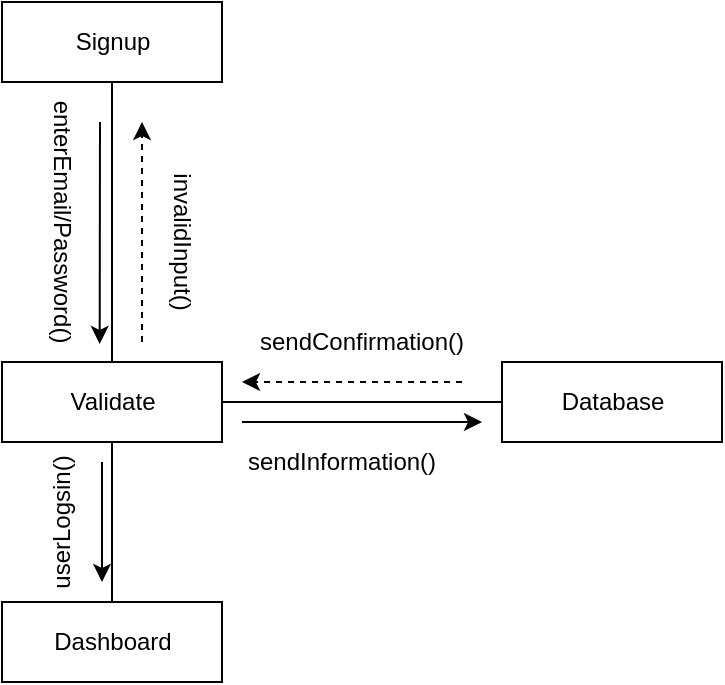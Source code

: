 <mxfile version="13.1.0" type="github"><diagram id="wJ7ncLKj-3MX3ocSQTVp" name="Page-1"><mxGraphModel dx="1038" dy="548" grid="1" gridSize="10" guides="1" tooltips="1" connect="1" arrows="1" fold="1" page="1" pageScale="1" pageWidth="827" pageHeight="1169" math="0" shadow="0"><root><mxCell id="0"/><mxCell id="1" parent="0"/><mxCell id="0aHW7O1rXh09TMbPSaJd-1" value="Validate" style="html=1;" vertex="1" parent="1"><mxGeometry x="290" y="240" width="110" height="40" as="geometry"/></mxCell><mxCell id="0aHW7O1rXh09TMbPSaJd-2" value="Signup" style="html=1;" vertex="1" parent="1"><mxGeometry x="290" y="60" width="110" height="40" as="geometry"/></mxCell><mxCell id="0aHW7O1rXh09TMbPSaJd-3" value="Dashboard" style="html=1;" vertex="1" parent="1"><mxGeometry x="290" y="360" width="110" height="40" as="geometry"/></mxCell><mxCell id="0aHW7O1rXh09TMbPSaJd-4" value="Database" style="html=1;" vertex="1" parent="1"><mxGeometry x="540" y="240" width="110" height="40" as="geometry"/></mxCell><mxCell id="0aHW7O1rXh09TMbPSaJd-5" value="" style="endArrow=none;html=1;entryX=0.5;entryY=1;entryDx=0;entryDy=0;exitX=0.5;exitY=0;exitDx=0;exitDy=0;" edge="1" parent="1" source="0aHW7O1rXh09TMbPSaJd-1" target="0aHW7O1rXh09TMbPSaJd-2"><mxGeometry width="50" height="50" relative="1" as="geometry"><mxPoint x="390" y="310" as="sourcePoint"/><mxPoint x="440" y="260" as="targetPoint"/></mxGeometry></mxCell><mxCell id="0aHW7O1rXh09TMbPSaJd-6" value="" style="endArrow=none;html=1;exitX=0.5;exitY=0;exitDx=0;exitDy=0;" edge="1" parent="1" source="0aHW7O1rXh09TMbPSaJd-3" target="0aHW7O1rXh09TMbPSaJd-1"><mxGeometry width="50" height="50" relative="1" as="geometry"><mxPoint x="390" y="310" as="sourcePoint"/><mxPoint x="440" y="260" as="targetPoint"/></mxGeometry></mxCell><mxCell id="0aHW7O1rXh09TMbPSaJd-7" value="" style="endArrow=none;html=1;entryX=0;entryY=0.5;entryDx=0;entryDy=0;exitX=1;exitY=0.5;exitDx=0;exitDy=0;" edge="1" parent="1" source="0aHW7O1rXh09TMbPSaJd-1" target="0aHW7O1rXh09TMbPSaJd-4"><mxGeometry width="50" height="50" relative="1" as="geometry"><mxPoint x="390" y="310" as="sourcePoint"/><mxPoint x="440" y="260" as="targetPoint"/></mxGeometry></mxCell><mxCell id="0aHW7O1rXh09TMbPSaJd-8" value="" style="endArrow=classic;html=1;entryX=0.444;entryY=-0.225;entryDx=0;entryDy=0;entryPerimeter=0;" edge="1" parent="1" target="0aHW7O1rXh09TMbPSaJd-1"><mxGeometry width="50" height="50" relative="1" as="geometry"><mxPoint x="339" y="120" as="sourcePoint"/><mxPoint x="440" y="260" as="targetPoint"/></mxGeometry></mxCell><mxCell id="0aHW7O1rXh09TMbPSaJd-9" value="enterEmail/Password()" style="text;html=1;strokeColor=none;fillColor=none;align=center;verticalAlign=middle;whiteSpace=wrap;rounded=0;rotation=90;" vertex="1" parent="1"><mxGeometry x="300" y="160" width="40" height="20" as="geometry"/></mxCell><mxCell id="0aHW7O1rXh09TMbPSaJd-12" value="" style="endArrow=classic;html=1;dashed=1;" edge="1" parent="1"><mxGeometry width="50" height="50" relative="1" as="geometry"><mxPoint x="360" y="230" as="sourcePoint"/><mxPoint x="360" y="120" as="targetPoint"/></mxGeometry></mxCell><mxCell id="0aHW7O1rXh09TMbPSaJd-13" value="" style="endArrow=classic;html=1;" edge="1" parent="1"><mxGeometry width="50" height="50" relative="1" as="geometry"><mxPoint x="410" y="270" as="sourcePoint"/><mxPoint x="530" y="270" as="targetPoint"/></mxGeometry></mxCell><mxCell id="0aHW7O1rXh09TMbPSaJd-14" value="" style="endArrow=classic;html=1;dashed=1;" edge="1" parent="1"><mxGeometry width="50" height="50" relative="1" as="geometry"><mxPoint x="520" y="250" as="sourcePoint"/><mxPoint x="410" y="250" as="targetPoint"/></mxGeometry></mxCell><mxCell id="0aHW7O1rXh09TMbPSaJd-15" value="" style="endArrow=classic;html=1;" edge="1" parent="1"><mxGeometry width="50" height="50" relative="1" as="geometry"><mxPoint x="340" y="290" as="sourcePoint"/><mxPoint x="340" y="350" as="targetPoint"/></mxGeometry></mxCell><mxCell id="0aHW7O1rXh09TMbPSaJd-16" value="invalidInput()" style="text;html=1;strokeColor=none;fillColor=none;align=center;verticalAlign=middle;whiteSpace=wrap;rounded=0;rotation=90;" vertex="1" parent="1"><mxGeometry x="360" y="170" width="40" height="20" as="geometry"/></mxCell><mxCell id="0aHW7O1rXh09TMbPSaJd-17" value="sendInformation()" style="text;html=1;strokeColor=none;fillColor=none;align=center;verticalAlign=middle;whiteSpace=wrap;rounded=0;" vertex="1" parent="1"><mxGeometry x="440" y="280" width="40" height="20" as="geometry"/></mxCell><mxCell id="0aHW7O1rXh09TMbPSaJd-18" value="sendConfirmation()" style="text;html=1;strokeColor=none;fillColor=none;align=center;verticalAlign=middle;whiteSpace=wrap;rounded=0;" vertex="1" parent="1"><mxGeometry x="450" y="220" width="40" height="20" as="geometry"/></mxCell><mxCell id="0aHW7O1rXh09TMbPSaJd-19" value="userLogsin()" style="text;html=1;strokeColor=none;fillColor=none;align=center;verticalAlign=middle;whiteSpace=wrap;rounded=0;rotation=-90;" vertex="1" parent="1"><mxGeometry x="300" y="310" width="40" height="20" as="geometry"/></mxCell></root></mxGraphModel></diagram></mxfile>